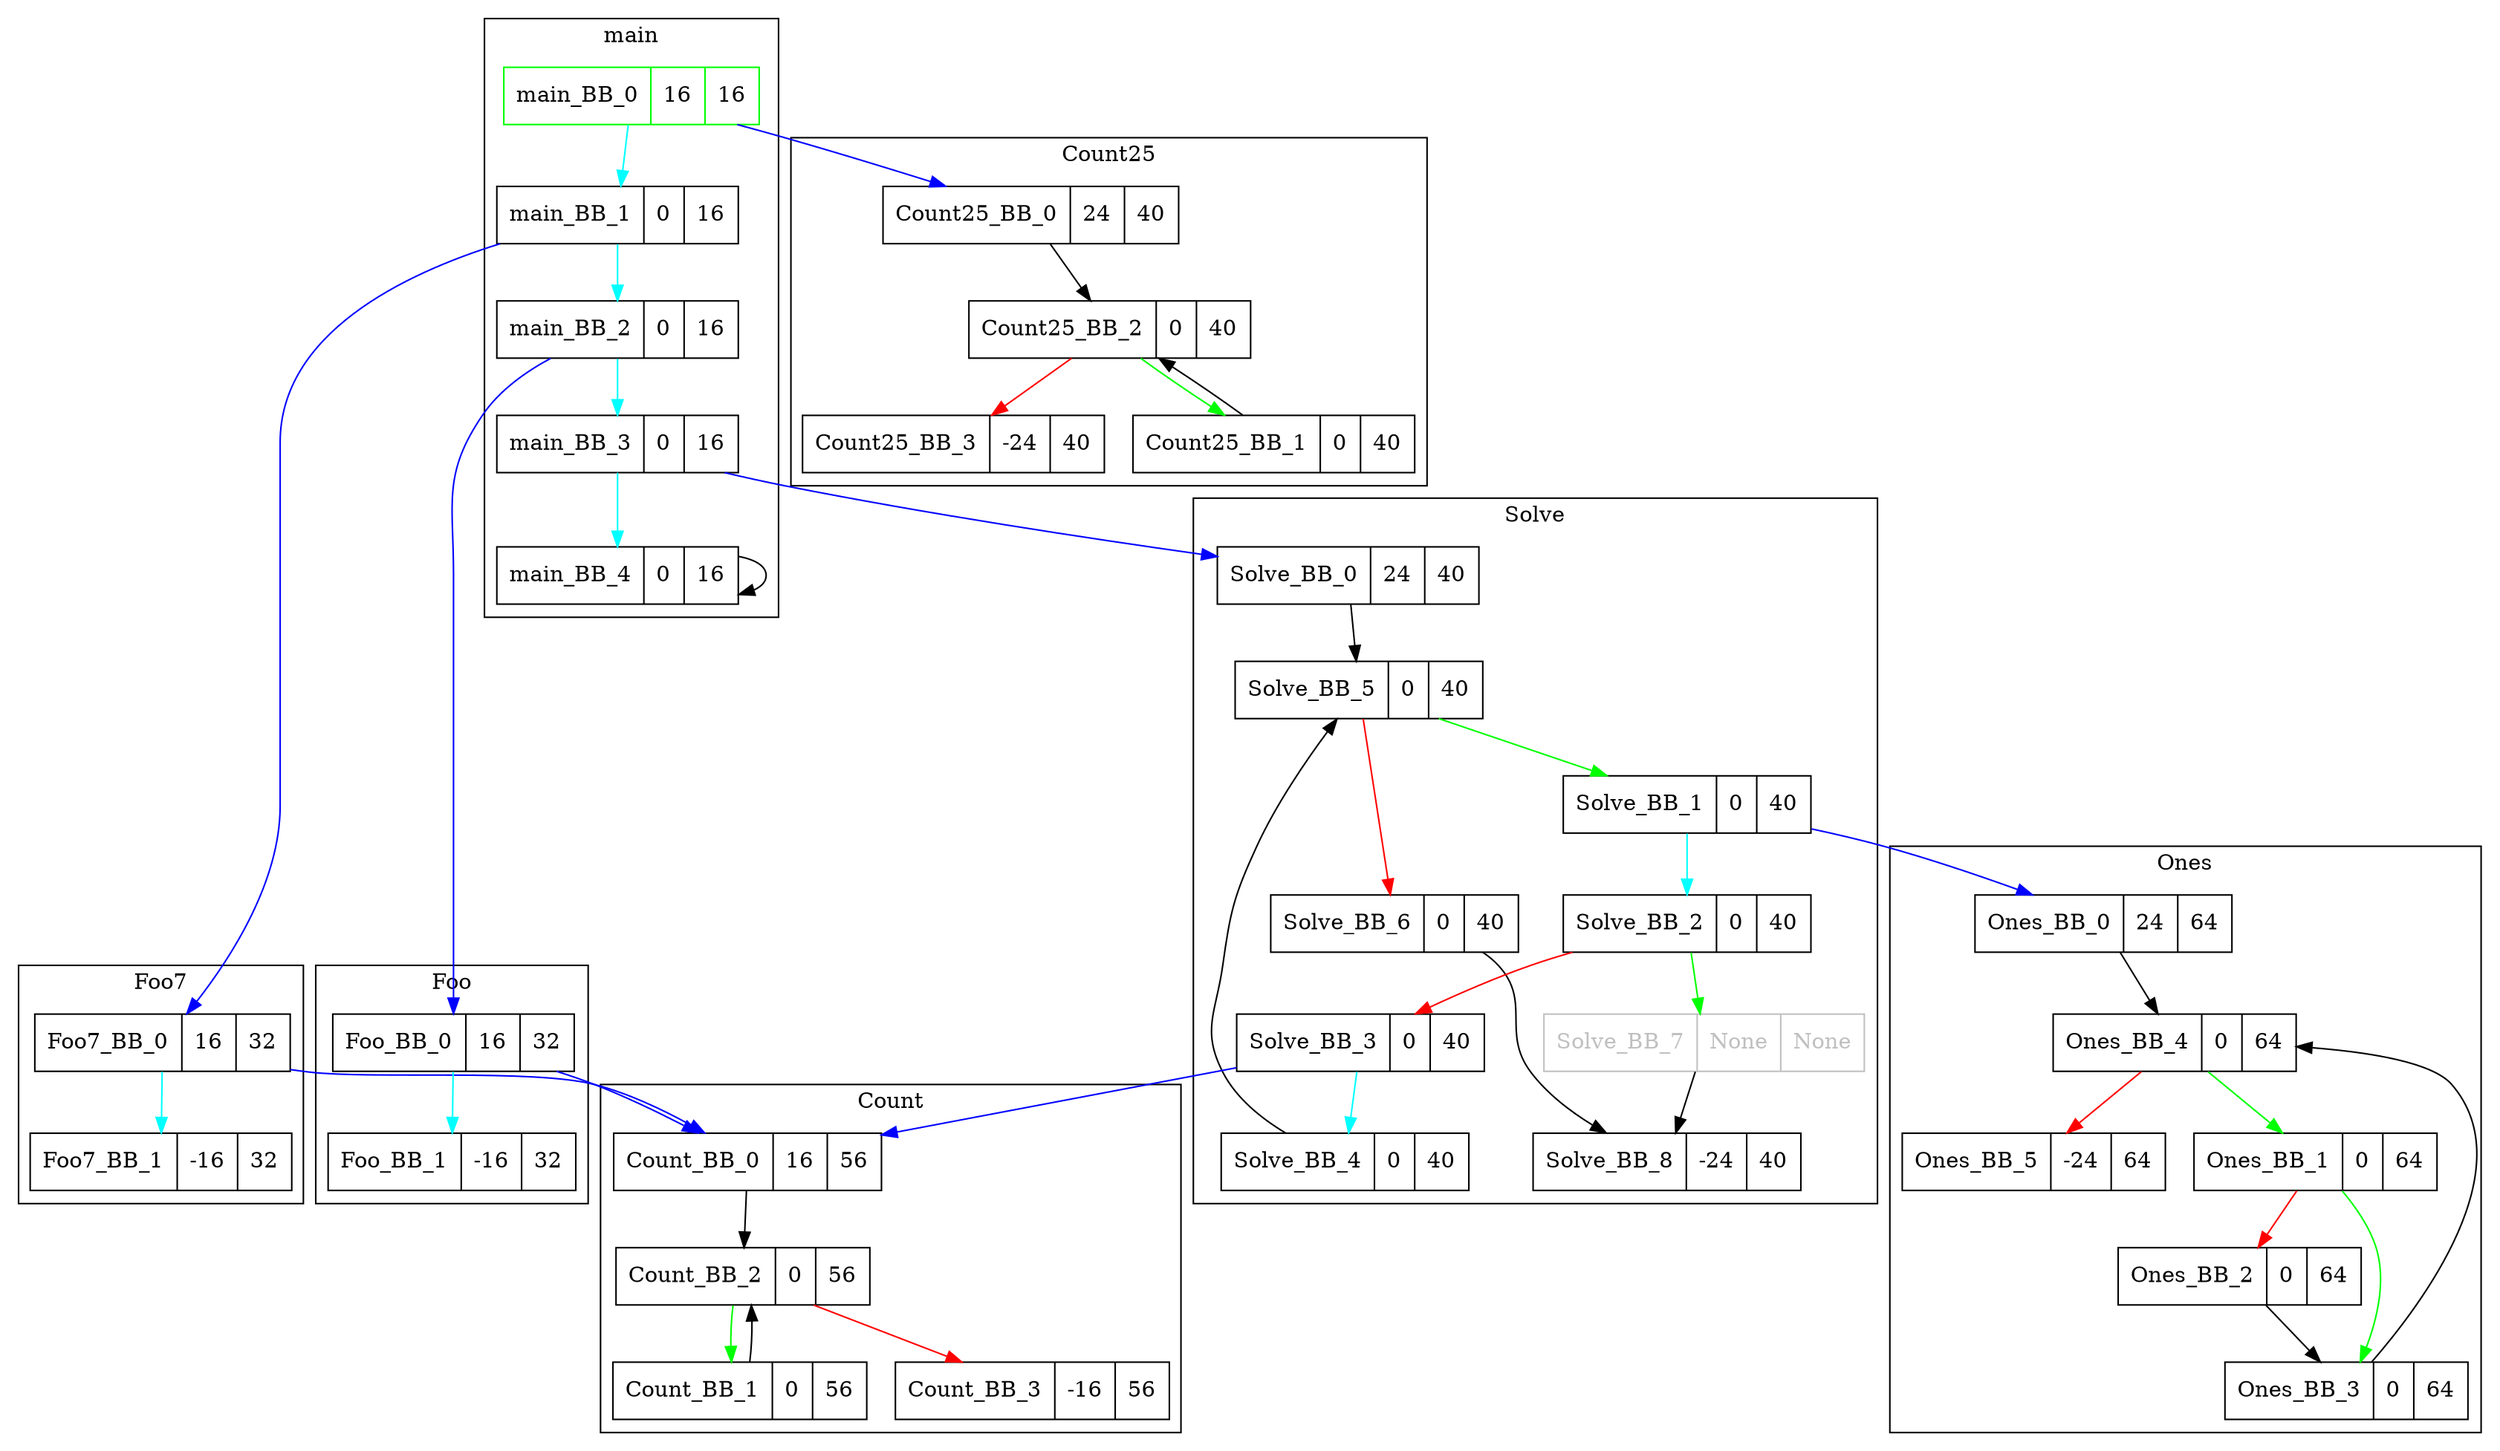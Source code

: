 digraph {
	graph [bb="0,0,1451,921"];
	node [label="\N"];
	subgraph cluster_Count {
		graph [bb="174,8,503,230",
			color=black,
			label=Count,
			lheight=0.21,
			lp="338.5,218.5",
			lwidth=0.47
		];
		Count_BB_3		 [color=black,
			fontcolor=black,
			height=0.51389,
			label="<f0> Count_BB_3|<f1> -16|<f2> 56",
			pos="418,34.5",
			rects="341.5,16.5,429.5,52.5 429.5,16.5,464.5,52.5 464.5,16.5,494.5,52.5",
			shape=record,
			width=2.125];
		Count_BB_2		 [color=black,
			fontcolor=black,
			height=0.51389,
			label="<f0> Count_BB_2|<f1> 0|<f2> 56",
			pos="254,107.5",
			rects="183.5,89.5,271.5,125.5 271.5,89.5,294.5,125.5 294.5,89.5,324.5,125.5",
			shape=record,
			width=1.9583];
		Count_BB_2 -> Count_BB_3		 [color=red,
			constraint=True,
			nodesep=0.8,
			pos="e,378.47,52.614 293.28,89.494 316.04,79.643 344.88,67.156 369.1,56.672",
			splines=ortho];
		Count_BB_1		 [color=black,
			fontcolor=black,
			height=0.51389,
			label="<f0> Count_BB_1|<f1> 0|<f2> 56",
			pos="253,34.5",
			rects="182.5,16.5,270.5,52.5 270.5,16.5,293.5,52.5 293.5,16.5,323.5,52.5",
			shape=record,
			width=1.9583];
		Count_BB_2 -> Count_BB_1		 [color=green,
			constraint=True,
			nodesep=0.8,
			pos="e,247.38,52.529 247.88,89.313 246.93,81.289 246.56,71.547 246.8,62.569",
			splines=ortho];
		Count_BB_1 -> Count_BB_2		 [color=black,
			constraint=True,
			nodesep=0.8,
			pos="e,259.64,89.313 259.1,52.529 260.06,60.529 260.44,70.265 260.2,79.253",
			splines=ortho];
		Count_BB_0		 [color=black,
			fontcolor=black,
			height=0.51389,
			label="<f0> Count_BB_0|<f1> 16|<f2> 56",
			pos="338,180.5",
			rects="264,162.5,352,198.5 352,162.5,382,198.5 382,162.5,412,198.5",
			shape=record,
			width=2.0556];
		Count_BB_0 -> Count_BB_2		 [color=black,
			constraint=True,
			nodesep=0.8,
			pos="e,274.15,125.53 317.67,162.31 306.94,153.24 293.61,141.98 281.92,132.1",
			splines=ortho];
	}
	subgraph cluster_SystemCoreClockUpdate {
		graph [color=black,
			label=SystemCoreClockUpdate
		];
	}
	subgraph cluster_main {
		graph [bb="911,528,1081,913",
			color=black,
			label=main,
			lheight=0.21,
			lp="996,901.5",
			lwidth=0.39
		];
		main_BB_2		 [color=black,
			fontcolor=black,
			height=0.51389,
			label="<f0> main_BB_2|<f1> 0|<f2> 16",
			pos="987,711.5",
			rects="919,693.5,1002,729.5 1002,693.5,1025,729.5 1025,693.5,1055,729.5",
			shape=record,
			width=1.8889];
		main_BB_3		 [color=black,
			fontcolor=black,
			height=0.51389,
			label="<f0> main_BB_3|<f1> 0|<f2> 16",
			pos="987,638.5",
			rects="919,620.5,1002,656.5 1002,620.5,1025,656.5 1025,620.5,1055,656.5",
			shape=record,
			width=1.8889];
		main_BB_2 -> main_BB_3		 [color=cyan,
			constraint=True,
			nodesep=0.8,
			pos="e,987,656.53 987,693.31 987,685.29 987,675.55 987,666.57",
			splines=ortho];
		main_BB_4		 [color=black,
			fontcolor=black,
			height=0.51389,
			label="<f0> main_BB_4|<f1> 0|<f2> 16",
			pos="987,554.5",
			rects="919,536.5,1002,572.5 1002,536.5,1025,572.5 1025,536.5,1055,572.5",
			shape=record,
			width=1.8889];
		main_BB_3 -> main_BB_4		 [color=cyan,
			constraint=True,
			nodesep=0.8,
			pos="e,987,572.58 987,620.11 987,609.27 987,595.1 987,582.79",
			splines=ortho];
		main_BB_0		 [color=green,
			fontcolor=black,
			height=0.51389,
			label="<f0> main_BB_0|<f1> 16|<f2> 16",
			pos="996,863.5",
			rects="924.5,845.5,1007.5,881.5 1007.5,845.5,1037.5,881.5 1037.5,845.5,1067.5,881.5",
			shape=record,
			width=1.9861];
		main_BB_1		 [color=black,
			fontcolor=black,
			height=0.51389,
			label="<f0> main_BB_1|<f1> 0|<f2> 16",
			pos="987,787.5",
			rects="919,769.5,1002,805.5 1002,769.5,1025,805.5 1025,769.5,1055,805.5",
			shape=record,
			width=1.8889];
		main_BB_0 -> main_BB_1		 [color=cyan,
			constraint=True,
			nodesep=0.8,
			pos="e,989.08,805.57 993.91,845.34 992.84,836.56 991.52,825.66 990.32,815.77",
			splines=ortho];
		main_BB_1 -> main_BB_2		 [color=cyan,
			constraint=True,
			nodesep=0.8,
			pos="e,987,729.57 987,769.34 987,760.56 987,749.66 987,739.77",
			splines=ortho];
		main_BB_4 -> main_BB_4		 [color=black,
			constraint=True,
			nodesep=0.8,
			pos="e,1055.1,542.13 1055.1,566.87 1065.8,565.02 1073,560.9 1073,554.5 1073,550.4 1070,547.24 1065.1,545",
			splines=ortho];
	}
	subgraph cluster_Count25 {
		graph [bb="1089,612,1443,837",
			color=black,
			label=Count25,
			lheight=0.21,
			lp="1266,825.5",
			lwidth=0.65
		];
		Count25_BB_0		 [color=black,
			fontcolor=black,
			height=0.51389,
			label="<f0> Count25_BB_0|<f1> 24|<f2> 40",
			pos="1178,787.5",
			rects="1097.5,769.5,1198.5,805.5 1198.5,769.5,1228.5,805.5 1228.5,769.5,1258.5,805.5",
			shape=record,
			width=2.2361];
		Count25_BB_2		 [color=black,
			fontcolor=black,
			height=0.51389,
			label="<f0> Count25_BB_2|<f1> 0|<f2> 40",
			pos="1176,711.5",
			rects="1099,693.5,1200,729.5 1200,693.5,1223,729.5 1223,693.5,1253,729.5",
			shape=record,
			width=2.1389];
		Count25_BB_0 -> Count25_BB_2		 [color=black,
			constraint=True,
			nodesep=0.8,
			pos="e,1176.5,729.57 1177.5,769.34 1177.3,760.56 1177,749.66 1176.7,739.77",
			splines=ortho];
		Count25_BB_1		 [color=black,
			fontcolor=black,
			height=0.51389,
			label="<f0> Count25_BB_1|<f1> 0|<f2> 40",
			pos="1174,638.5",
			rects="1097,620.5,1198,656.5 1198,620.5,1221,656.5 1221,620.5,1251,656.5",
			shape=record,
			width=2.1389];
		Count25_BB_1 -> Count25_BB_2		 [color=black,
			constraint=True,
			nodesep=0.8,
			pos="e,1181.4,693.31 1180.3,656.53 1181.4,664.53 1181.9,674.27 1181.8,683.25",
			splines=ortho];
		Count25_BB_2 -> Count25_BB_1		 [color=green,
			constraint=True,
			nodesep=0.8,
			pos="e,1168.6,656.53 1169.6,693.31 1168.6,685.29 1168.1,675.55 1168.2,666.57",
			splines=ortho];
		Count25_BB_3		 [color=black,
			fontcolor=black,
			height=0.51389,
			label="<f0> Count25_BB_3|<f1> -24|<f2> 40",
			pos="1352,638.5",
			rects="1269,620.5,1370,656.5 1370,620.5,1405,656.5 1405,620.5,1435,656.5",
			shape=record,
			width=2.3056];
		Count25_BB_2 -> Count25_BB_3		 [color=red,
			constraint=True,
			nodesep=0.8,
			pos="e,1309.6,656.61 1218.2,693.49 1242.8,683.56 1274.1,670.93 1300.2,660.39",
			splines=ortho];
	}
	subgraph cluster_SystemClockSetup {
		graph [color=black,
			label=SystemClockSetup
		];
	}
	subgraph cluster_Reset_Handler {
		graph [color=black,
			label=Reset_Handler
		];
	}
	subgraph cluster_GPDMA1_0_IRQHandler {
		graph [color=black,
			label=GPDMA1_0_IRQHandler
		];
	}
	subgraph cluster_Foo7 {
		graph [bb="211,612,375,761",
			color=black,
			label=Foo7,
			lheight=0.21,
			lp="293,749.5",
			lwidth=0.39
		];
		Foo7_BB_0		 [color=black,
			fontcolor=black,
			height=0.51389,
			label="<f0> Foo7_BB_0|<f1> 16|<f2> 32",
			pos="295,711.5",
			rects="223.5,693.5,306.5,729.5 306.5,693.5,336.5,729.5 336.5,693.5,366.5,729.5",
			shape=record,
			width=1.9861];
		Foo7_BB_1		 [color=black,
			fontcolor=black,
			height=0.51389,
			label="<f0> Foo7_BB_1|<f1> -16|<f2> 32",
			pos="293,638.5",
			rects="219,620.5,302,656.5 302,620.5,337,656.5 337,620.5,367,656.5",
			shape=record,
			width=2.0556];
		Foo7_BB_0 -> Foo7_BB_1		 [color=cyan,
			constraint=True,
			nodesep=0.8,
			pos="e,293.48,656.53 294.52,693.31 294.29,685.29 294.02,675.55 293.76,666.57",
			splines=ortho];
	}
	subgraph cluster_AllowPLLInitByStartup {
		graph [color=black,
			label=AllowPLLInitByStartup
		];
	}
	subgraph cluster_Ones {
		graph [bb="911,8,1249,382",
			color=black,
			label=Ones,
			lheight=0.21,
			lp="1080,370.5",
			lwidth=0.39
		];
		Ones_BB_4		 [color=black,
			fontcolor=black,
			height=0.51389,
			label="<f0> Ones_BB_4|<f1> 0|<f2> 64",
			pos="1039,256.5",
			rects="971,238.5,1054,274.5 1054,238.5,1077,274.5 1077,238.5,1107,274.5",
			shape=record,
			width=1.8889];
		Ones_BB_5		 [color=black,
			fontcolor=black,
			height=0.51389,
			label="<f0> Ones_BB_5|<f1> -24|<f2> 64",
			pos="993,180.5",
			rects="919,162.5,1002,198.5 1002,162.5,1037,198.5 1037,162.5,1067,198.5",
			shape=record,
			width=2.0556];
		Ones_BB_4 -> Ones_BB_5		 [color=red,
			constraint=True,
			nodesep=0.8,
			pos="e,1003.6,198.57 1028.3,238.34 1022.6,229.09 1015.4,217.5 1009,207.2",
			splines=ortho];
		Ones_BB_1		 [color=black,
			fontcolor=black,
			height=0.51389,
			label="<f0> Ones_BB_1|<f1> 0|<f2> 64",
			pos="1173,180.5",
			rects="1105,162.5,1188,198.5 1188,162.5,1211,198.5 1211,162.5,1241,198.5",
			shape=record,
			width=1.8889];
		Ones_BB_4 -> Ones_BB_1		 [color=green,
			constraint=True,
			nodesep=0.8,
			pos="e,1145.2,198.66 1074.7,238.45 1080.2,235.69 1085.8,232.82 1091,230 1106,221.88 1122.3,212.41 1136.4,204",
			splines=ortho];
		Ones_BB_2		 [color=black,
			fontcolor=black,
			height=0.51389,
			label="<f0> Ones_BB_2|<f1> 0|<f2> 64",
			pos="1173,107.5",
			rects="1105,89.5,1188,125.5 1188,89.5,1211,125.5 1211,89.5,1241,125.5",
			shape=record,
			width=1.8889];
		Ones_BB_3		 [color=black,
			fontcolor=black,
			height=0.51389,
			label="<f0> Ones_BB_3|<f1> 0|<f2> 64",
			pos="1086,34.5",
			rects="1018,16.5,1101,52.5 1101,16.5,1124,52.5 1124,16.5,1154,52.5",
			shape=record,
			width=1.8889];
		Ones_BB_2 -> Ones_BB_3		 [color=black,
			constraint=True,
			nodesep=0.8,
			pos="e,1106.9,52.529 1151.9,89.313 1140.8,80.243 1127,68.977 1114.9,59.1",
			splines=ortho];
		Ones_BB_3 -> Ones_BB_4		 [color=black,
			constraint=True,
			nodesep=0.8,
			pos="e,1069.7,238.19 1084.1,52.828 1083.1,63.291 1081.8,76.898 1081,89 1080,104.64 1083.5,216.25 1076,230 1075.9,230.09 1075.9,230.19 \
1075.8,230.28",
			splines=ortho];
		Ones_BB_0		 [color=black,
			fontcolor=black,
			height=0.51389,
			label="<f0> Ones_BB_0|<f1> 24|<f2> 64",
			pos="1015,332.5",
			rects="943.5,314.5,1026.5,350.5 1026.5,314.5,1056.5,350.5 1056.5,314.5,1086.5,350.5",
			shape=record,
			width=1.9861];
		Ones_BB_0 -> Ones_BB_4		 [color=black,
			constraint=True,
			nodesep=0.8,
			pos="e,1033.5,274.57 1020.6,314.34 1023.5,305.37 1027.1,294.2 1030.4,284.14",
			splines=ortho];
		Ones_BB_1 -> Ones_BB_2		 [color=red,
			constraint=True,
			nodesep=0.8,
			pos="e,1173,125.53 1173,162.31 1173,154.29 1173,144.55 1173,135.57",
			splines=ortho];
		Ones_BB_1 -> Ones_BB_3		 [color=green,
			constraint=True,
			nodesep=0.8,
			pos="e,1083.9,52.83 1135.8,162.4 1120.9,153.65 1105.2,141.53 1096,126 1084.7,107.06 1082.8,81.911 1083.3,62.93",
			splines=ortho];
	}
	subgraph cluster_Solve {
		graph [bb="511,154,903,604",
			color=black,
			label=Solve,
			lheight=0.21,
			lp="707,592.5",
			lwidth=0.43
		];
		Solve_BB_0		 [color=black,
			fontcolor=black,
			height=0.51389,
			label="<f0> Solve_BB_0|<f1> 24|<f2> 40",
			pos="796,554.5",
			rects="723,536.5,809,572.5 809,536.5,839,572.5 839,536.5,869,572.5",
			shape=record,
			width=2.0278];
		Solve_BB_5		 [color=black,
			fontcolor=black,
			height=0.51389,
			label="<f0> Solve_BB_5|<f1> 0|<f2> 40",
			pos="770,481.5",
			rects="700.5,463.5,786.5,499.5 786.5,463.5,809.5,499.5 809.5,463.5,839.5,499.5",
			shape=record,
			width=1.9306];
		Solve_BB_0 -> Solve_BB_5		 [color=black,
			constraint=True,
			nodesep=0.8,
			pos="e,776.24,499.53 789.71,536.31 786.7,528.12 783.05,518.12 779.7,508.98",
			splines=ortho];
		Solve_BB_7		 [color=gray,
			fontcolor=gray,
			height=0.51389,
			label="<f0> Solve_BB_7|<f1> None|<f2> None",
			pos="806,256.5",
			rects="717,238.5,803,274.5 803,238.5,849,274.5 849,238.5,895,274.5",
			shape=record,
			width=2.4722];
		Solve_BB_8		 [color=black,
			fontcolor=black,
			height=0.51389,
			label="<f0> Solve_BB_8|<f1> -24|<f2> 40",
			pos="784,180.5",
			rects="708.5,162.5,794.5,198.5 794.5,162.5,829.5,198.5 829.5,162.5,859.5,198.5",
			shape=record,
			width=2.0972];
		Solve_BB_7 -> Solve_BB_8		 [color=black,
			constraint=True,
			nodesep=0.8,
			pos="e,789.07,198.57 800.9,238.34 798.26,229.46 794.98,218.43 792.01,208.45",
			splines=ortho];
		Solve_BB_6		 [color=black,
			fontcolor=black,
			height=0.51389,
			label="<f0> Solve_BB_6|<f1> 0|<f2> 40",
			pos="658,332.5",
			rects="588.5,314.5,674.5,350.5 674.5,314.5,697.5,350.5 697.5,314.5,727.5,350.5",
			shape=record,
			width=1.9306];
		Solve_BB_6 -> Solve_BB_8		 [color=black,
			constraint=True,
			nodesep=0.8,
			pos="e,752.47,198.51 680.29,314.3 682.78,311.72 685.11,308.93 687,306 704.19,279.45 689.74,263.83 708,238 717.42,224.68 730.96,213.19 \
744.01,204.12",
			splines=ortho];
		Solve_BB_5 -> Solve_BB_6		 [color=red,
			constraint=True,
			nodesep=0.8,
			pos="e,670.98,350.54 756.93,463.35 737.29,437.57 700.04,388.67 677.27,358.79",
			splines=ortho];
		Solve_BB_1		 [color=black,
			fontcolor=black,
			height=0.51389,
			label="<f0> Solve_BB_1|<f1> 0|<f2> 40",
			pos="815,408.5",
			rects="745.5,390.5,831.5,426.5 831.5,390.5,854.5,426.5 854.5,390.5,884.5,426.5",
			shape=record,
			width=1.9306];
		Solve_BB_5 -> Solve_BB_1		 [color=green,
			constraint=True,
			nodesep=0.8,
			pos="e,804.21,426.53 780.89,463.31 786.25,454.85 792.83,444.48 798.77,435.11",
			splines=ortho];
		Solve_BB_4		 [color=black,
			fontcolor=black,
			height=0.51389,
			label="<f0> Solve_BB_4|<f1> 0|<f2> 40",
			pos="599,180.5",
			rects="529.5,162.5,615.5,198.5 615.5,162.5,638.5,198.5 638.5,162.5,668.5,198.5",
			shape=record,
			width=1.9306];
		Solve_BB_4 -> Solve_BB_5		 [color=black,
			constraint=True,
			nodesep=0.8,
			pos="e,716.15,463.41 567.28,198.66 553.09,208.19 537.82,221.49 530,238 517.06,265.31 521.46,277.01 530,306 553.63,386.26 643.88,434.92 \
706.7,459.77",
			splines=ortho];
		Solve_BB_3		 [color=black,
			fontcolor=black,
			height=0.51389,
			label="<f0> Solve_BB_3|<f1> 0|<f2> 40",
			pos="609,256.5",
			rects="539.5,238.5,625.5,274.5 625.5,238.5,648.5,274.5 648.5,238.5,678.5,274.5",
			shape=record,
			width=1.9306];
		Solve_BB_3 -> Solve_BB_4		 [color=cyan,
			constraint=True,
			nodesep=0.8,
			pos="e,601.31,198.57 606.68,238.34 605.49,229.56 604.02,218.66 602.68,208.77",
			splines=ortho];
		Solve_BB_2		 [color=black,
			fontcolor=black,
			height=0.51389,
			label="<f0> Solve_BB_2|<f1> 0|<f2> 40",
			pos="815,332.5",
			rects="745.5,314.5,831.5,350.5 831.5,314.5,854.5,350.5 854.5,314.5,884.5,350.5",
			shape=record,
			width=1.9306];
		Solve_BB_2 -> Solve_BB_7		 [color=green,
			constraint=True,
			nodesep=0.8,
			pos="e,808.08,274.57 812.91,314.34 811.84,305.56 810.52,294.66 809.32,284.77",
			splines=ortho];
		Solve_BB_2 -> Solve_BB_3		 [color=red,
			constraint=True,
			nodesep=0.8,
			pos="e,639.44,274.6 745.22,316.11 729.66,312.39 715.55,308.71 708,306 687.75,298.73 666.2,288.49 648.39,279.3",
			splines=ortho];
		Solve_BB_1 -> Solve_BB_2		 [color=cyan,
			constraint=True,
			nodesep=0.8,
			pos="e,815,350.57 815,390.34 815,381.56 815,370.66 815,360.77",
			splines=ortho];
	}
	subgraph cluster_Foo {
		graph [bb="8,154,166,306",
			color=black,
			label=Foo,
			lheight=0.21,
			lp="87,294.5",
			lwidth=0.31
		];
		Foo_BB_0		 [color=black,
			fontcolor=black,
			height=0.51389,
			label="<f0> Foo_BB_0|<f1> 16|<f2> 32",
			pos="90,256.5",
			rects="22,238.5,98,274.5 98,238.5,128,274.5 128,238.5,158,274.5",
			shape=record,
			width=1.8889];
		Foo_BB_1		 [color=black,
			fontcolor=black,
			height=0.51389,
			label="<f0> Foo_BB_1|<f1> -16|<f2> 32",
			pos="87,180.5",
			rects="16.5,162.5,92.5,198.5 92.5,162.5,127.5,198.5 127.5,162.5,157.5,198.5",
			shape=record,
			width=1.9583];
		Foo_BB_0 -> Foo_BB_1		 [color=cyan,
			constraint=True,
			nodesep=0.8,
			pos="e,87.692,198.57 89.304,238.34 88.948,229.56 88.507,218.66 88.105,208.77",
			splines=ortho];
	}
	subgraph cluster_SystemInit {
		graph [color=black,
			label=SystemInit
		];
	}
	main_BB_2 -> Foo_BB_0	 [color=blue,
		constraint=True,
		nodesep=0.8,
		pos="e,158.23,270.49 918.9,704.78 776.85,690.96 462,649.7 462,555.5 462,555.5 462,555.5 462,407.5 462,344.7 277.33,295.93 168.22,272.6",
		splines=ortho];
	main_BB_3 -> Solve_BB_0	 [color=blue,
		constraint=True,
		nodesep=0.8,
		pos="e,834.72,572.59 945.84,620.41 933.35,615.18 919.6,609.39 907,604 886.31,595.15 863.53,585.23 844.01,576.67",
		splines=ortho];
	main_BB_0 -> Count25_BB_0	 [color=blue,
		constraint=True,
		nodesep=0.8,
		pos="e,1149,805.57 1061.2,845.48 1069.3,842.88 1077.4,840.04 1085,837 1103.7,829.54 1123.6,819.48 1140.1,810.45",
		splines=ortho];
	main_BB_1 -> Foo7_BB_0	 [color=blue,
		constraint=True,
		nodesep=0.8,
		pos="e,366.6,720.16 918.75,779.2 790.6,765.5 514.48,735.97 376.68,721.23",
		splines=ortho];
	Foo7_BB_0 -> Count_BB_0	 [color=blue,
		constraint=True,
		nodesep=0.8,
		pos="e,349.26,198.7 333.56,693.45 349.05,684.71 365.65,672.59 376,657 401.38,618.76 395,601.39 395,555.5 395,555.5 395,555.5 395,331.5 \
395,285.5 371.28,236.43 354.45,207.39",
		splines=ortho];
	Solve_BB_3 -> Count_BB_0	 [color=blue,
		constraint=True,
		nodesep=0.8,
		pos="e,395.74,198.61 539.51,238.47 528.61,235.7 517.49,232.82 507,230 473.48,221 436.4,210.43 405.53,201.46",
		splines=ortho];
	Solve_BB_1 -> Ones_BB_0	 [color=blue,
		constraint=True,
		nodesep=0.8,
		pos="e,980.53,350.59 881.22,390.45 889.95,387.82 898.74,384.98 907,382 928.6,374.21 951.92,363.98 971.34,354.93",
		splines=ortho];
	Foo_BB_0 -> Count_BB_0	 [color=blue,
		constraint=True,
		nodesep=0.8,
		pos="e,280.65,198.61 147.21,238.43 184.13,227.41 232.32,213.03 271.03,201.48",
		splines=ortho];
}
